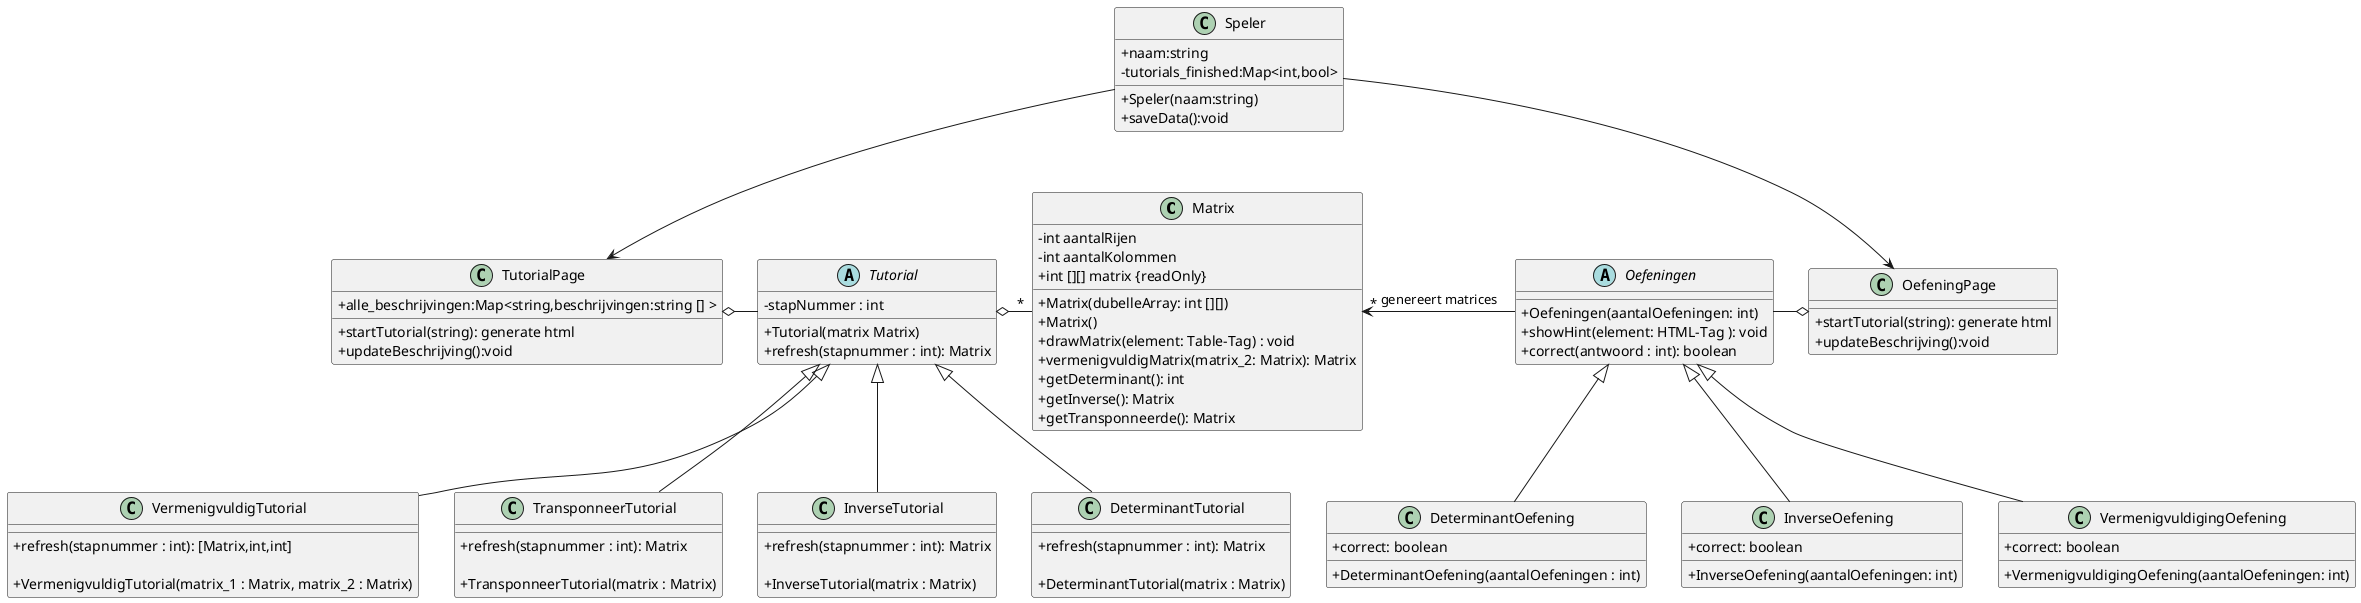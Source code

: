 


@startuml Matrix_Project
skinparam ClassAttributeIconSize 0 


Class Matrix{
- int aantalRijen
- int aantalKolommen 
+ int [][] matrix {readOnly}


+ Matrix(dubelleArray: int [][])
+ Matrix()
+ drawMatrix(element: Table-Tag) : void
+ vermenigvuldigMatrix(matrix_2: Matrix): Matrix
+ getDeterminant(): int
+ getInverse(): Matrix
+ getTransponneerde(): Matrix

}
class TutorialPage{
    + alle_beschrijvingen:Map<string,beschrijvingen:string [] >
    + startTutorial(string): generate html
    + updateBeschrijving():void

}
class OefeningPage{
    + startTutorial(string): generate html
    + updateBeschrijving():void
}

abstract Class Tutorial{
- stapNummer : int
+ Tutorial(matrix Matrix)
+ refresh(stapnummer : int): Matrix

} 


Class VermenigvuldigTutorial{
+ refresh(stapnummer : int): [Matrix,int,int]

+ VermenigvuldigTutorial(matrix_1 : Matrix, matrix_2 : Matrix)

}

Class TransponneerTutorial{
+ refresh(stapnummer : int): Matrix

+ TransponneerTutorial(matrix : Matrix)
}

Class InverseTutorial{
    + refresh(stapnummer : int): Matrix

+ InverseTutorial(matrix : Matrix)
}

Class DeterminantTutorial{
    + refresh(stapnummer : int): Matrix

+ DeterminantTutorial(matrix : Matrix)
}


abstract Class Oefeningen{
    ' - Matrix[] OefeningenReeks


    + Oefeningen(aantalOefeningen: int)    
    + showHint(element: HTML-Tag ): void
    + correct(antwoord : int): boolean
    
}

Class VermenigvuldigingOefening{
    +VermenigvuldigingOefening(aantalOefeningen: int)
    +correct: boolean
}

Class DeterminantOefening{
    +DeterminantOefening(aantalOefeningen : int)
    +correct: boolean 
}
Class InverseOefening{
    +InverseOefening(aantalOefeningen: int)
    +correct: boolean
}
class Speler{
    +naam:string
    +Speler(naam:string)
    -tutorials_finished:Map<int,bool>
    +saveData():void
}



Oefeningen <|-- VermenigvuldigingOefening
Oefeningen <|-- DeterminantOefening
Oefeningen <|-- InverseOefening

Matrix "*" <- Oefeningen  :genereert matrices
Tutorial o- "*" Matrix

TutorialPage  o- Tutorial
Oefeningen -o OefeningPage

Tutorial <|-- VermenigvuldigTutorial
Tutorial <|-- DeterminantTutorial
Tutorial <|-- InverseTutorial
Tutorial <|-- TransponneerTutorial

Speler --> TutorialPage
Speler --> OefeningPage



@enduml